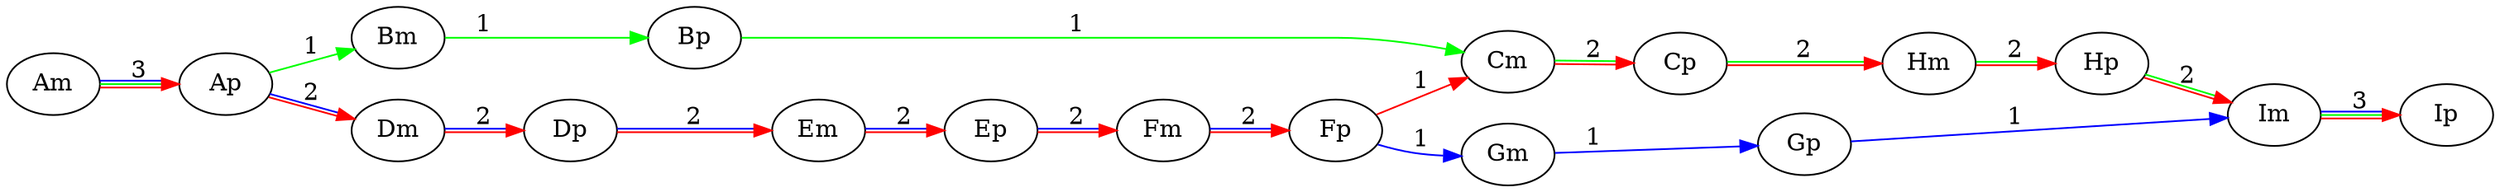 digraph{
	rankdir=LR
	Am -> Ap [label=3  color="red:green:blue"]
	Ap -> Bm [label=1  color="green"]
	Ap -> Dm [label=2  color="red:blue"]
	Bm -> Bp [label=1  color="green"]
	Bp -> Cm [label=1  color="green"]
	Dm -> Dp [label=2  color="red:blue"]
	Dp -> Em [label=2  color="red:blue"]
	Cm -> Cp [label=2  color="red:green"]
	Cp -> Hm [label=2  color="red:green"]
	Hm -> Hp [label=2  color="red:green"]
	Hp -> Im [label=2  color="red:green"]
	Em -> Ep [label=2  color="red:blue"]
	Ep -> Fm [label=2  color="red:blue"]
	Fm -> Fp [label=2  color="red:blue"]
	Fp -> Gm [label=1  color="blue"]
	Fp -> Cm [label=1  color="red"]
	Gm -> Gp [label=1  color="blue"]
	Gp -> Im [label=1  color="blue"]
	Im -> Ip [label=3  color="red:green:blue"]
}